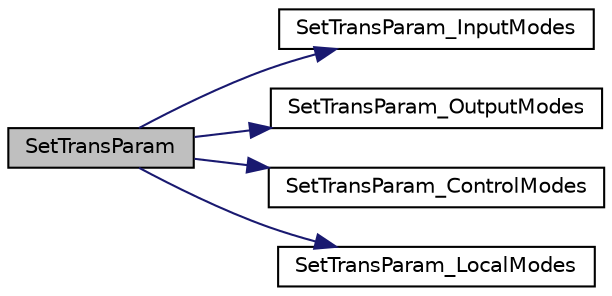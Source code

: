 digraph "SetTransParam"
{
  edge [fontname="Helvetica",fontsize="10",labelfontname="Helvetica",labelfontsize="10"];
  node [fontname="Helvetica",fontsize="10",shape=record];
  rankdir="LR";
  Node1 [label="SetTransParam",height=0.2,width=0.4,color="black", fillcolor="grey75", style="filled", fontcolor="black"];
  Node1 -> Node2 [color="midnightblue",fontsize="10",style="solid",fontname="Helvetica"];
  Node2 [label="SetTransParam_InputModes",height=0.2,width=0.4,color="black", fillcolor="white", style="filled",URL="$transparam_8cpp.html#a0728e8853a57cc2290d9739c1108d2fc"];
  Node1 -> Node3 [color="midnightblue",fontsize="10",style="solid",fontname="Helvetica"];
  Node3 [label="SetTransParam_OutputModes",height=0.2,width=0.4,color="black", fillcolor="white", style="filled",URL="$transparam_8cpp.html#acb0647d46d75d5baa3508f59750fd510"];
  Node1 -> Node4 [color="midnightblue",fontsize="10",style="solid",fontname="Helvetica"];
  Node4 [label="SetTransParam_ControlModes",height=0.2,width=0.4,color="black", fillcolor="white", style="filled",URL="$transparam_8cpp.html#a7585c6873219f5b0cae001b4e95a60af"];
  Node1 -> Node5 [color="midnightblue",fontsize="10",style="solid",fontname="Helvetica"];
  Node5 [label="SetTransParam_LocalModes",height=0.2,width=0.4,color="black", fillcolor="white", style="filled",URL="$transparam_8cpp.html#ad26bdc052d530d02b4353582e1d9568b"];
}
